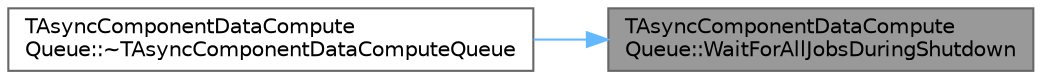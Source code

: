 digraph "TAsyncComponentDataComputeQueue::WaitForAllJobsDuringShutdown"
{
 // INTERACTIVE_SVG=YES
 // LATEX_PDF_SIZE
  bgcolor="transparent";
  edge [fontname=Helvetica,fontsize=10,labelfontname=Helvetica,labelfontsize=10];
  node [fontname=Helvetica,fontsize=10,shape=box,height=0.2,width=0.4];
  rankdir="RL";
  Node1 [id="Node000001",label="TAsyncComponentDataCompute\lQueue::WaitForAllJobsDuringShutdown",height=0.2,width=0.4,color="gray40", fillcolor="grey60", style="filled", fontcolor="black",tooltip=" "];
  Node1 -> Node2 [id="edge1_Node000001_Node000002",dir="back",color="steelblue1",style="solid",tooltip=" "];
  Node2 [id="Node000002",label="TAsyncComponentDataCompute\lQueue::~TAsyncComponentDataComputeQueue",height=0.2,width=0.4,color="grey40", fillcolor="white", style="filled",URL="$d6/da4/structTAsyncComponentDataComputeQueue.html#a8dfc52a36418e52c3da8ba774ba739c5",tooltip=" "];
}

